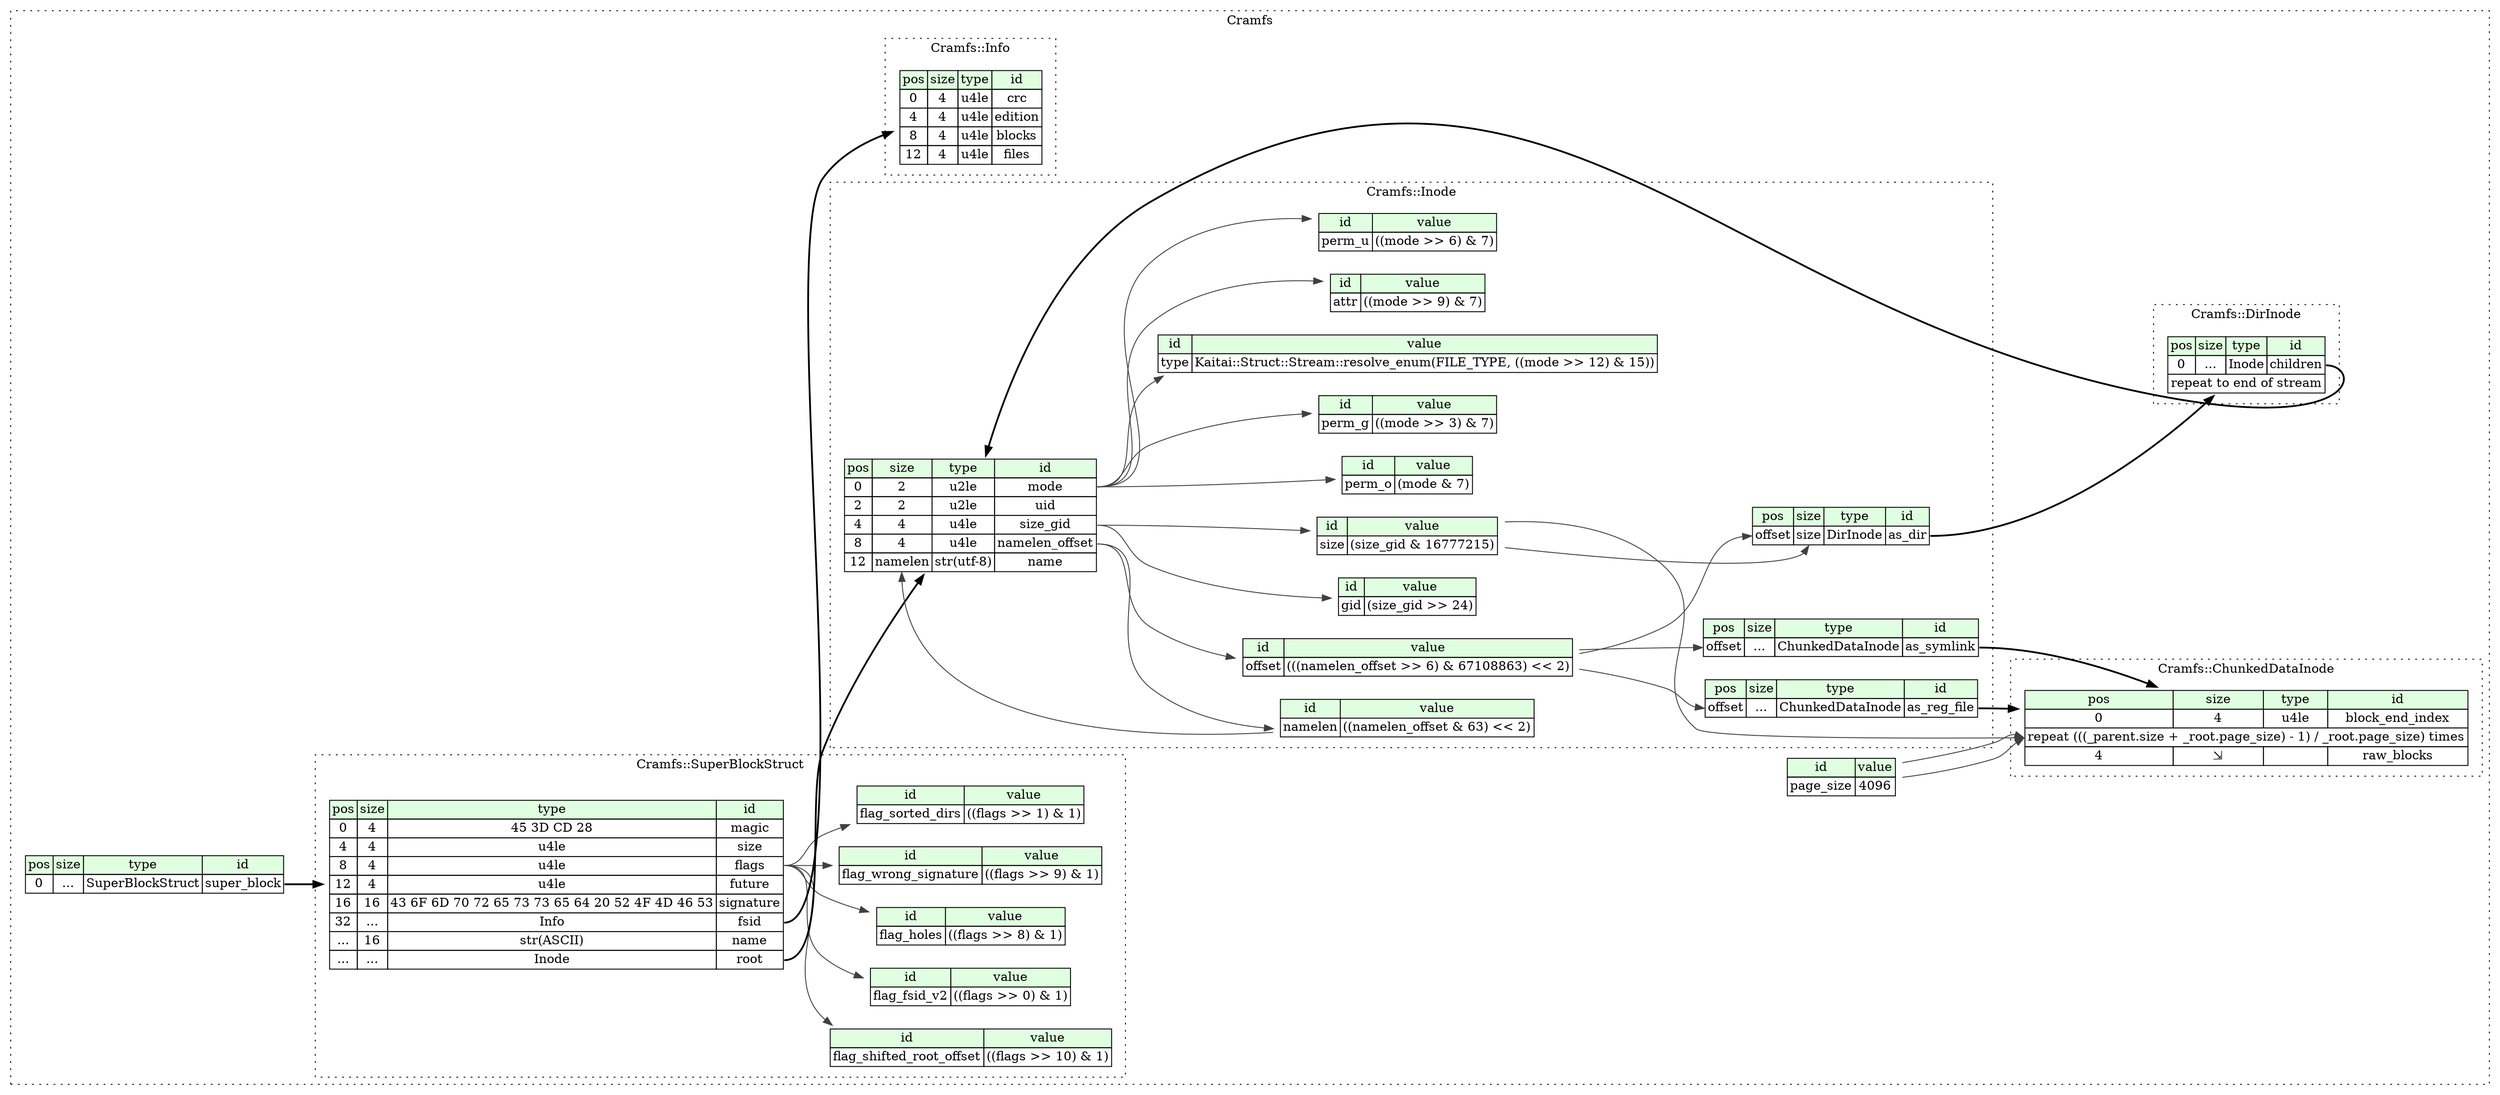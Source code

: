 digraph {
	rankdir=LR;
	node [shape=plaintext];
	subgraph cluster__cramfs {
		label="Cramfs";
		graph[style=dotted];

		cramfs__seq [label=<<TABLE BORDER="0" CELLBORDER="1" CELLSPACING="0">
			<TR><TD BGCOLOR="#E0FFE0">pos</TD><TD BGCOLOR="#E0FFE0">size</TD><TD BGCOLOR="#E0FFE0">type</TD><TD BGCOLOR="#E0FFE0">id</TD></TR>
			<TR><TD PORT="super_block_pos">0</TD><TD PORT="super_block_size">...</TD><TD>SuperBlockStruct</TD><TD PORT="super_block_type">super_block</TD></TR>
		</TABLE>>];
		cramfs__inst__page_size [label=<<TABLE BORDER="0" CELLBORDER="1" CELLSPACING="0">
			<TR><TD BGCOLOR="#E0FFE0">id</TD><TD BGCOLOR="#E0FFE0">value</TD></TR>
			<TR><TD>page_size</TD><TD>4096</TD></TR>
		</TABLE>>];
		subgraph cluster__super_block_struct {
			label="Cramfs::SuperBlockStruct";
			graph[style=dotted];

			super_block_struct__seq [label=<<TABLE BORDER="0" CELLBORDER="1" CELLSPACING="0">
				<TR><TD BGCOLOR="#E0FFE0">pos</TD><TD BGCOLOR="#E0FFE0">size</TD><TD BGCOLOR="#E0FFE0">type</TD><TD BGCOLOR="#E0FFE0">id</TD></TR>
				<TR><TD PORT="magic_pos">0</TD><TD PORT="magic_size">4</TD><TD>45 3D CD 28</TD><TD PORT="magic_type">magic</TD></TR>
				<TR><TD PORT="size_pos">4</TD><TD PORT="size_size">4</TD><TD>u4le</TD><TD PORT="size_type">size</TD></TR>
				<TR><TD PORT="flags_pos">8</TD><TD PORT="flags_size">4</TD><TD>u4le</TD><TD PORT="flags_type">flags</TD></TR>
				<TR><TD PORT="future_pos">12</TD><TD PORT="future_size">4</TD><TD>u4le</TD><TD PORT="future_type">future</TD></TR>
				<TR><TD PORT="signature_pos">16</TD><TD PORT="signature_size">16</TD><TD>43 6F 6D 70 72 65 73 73 65 64 20 52 4F 4D 46 53</TD><TD PORT="signature_type">signature</TD></TR>
				<TR><TD PORT="fsid_pos">32</TD><TD PORT="fsid_size">...</TD><TD>Info</TD><TD PORT="fsid_type">fsid</TD></TR>
				<TR><TD PORT="name_pos">...</TD><TD PORT="name_size">16</TD><TD>str(ASCII)</TD><TD PORT="name_type">name</TD></TR>
				<TR><TD PORT="root_pos">...</TD><TD PORT="root_size">...</TD><TD>Inode</TD><TD PORT="root_type">root</TD></TR>
			</TABLE>>];
			super_block_struct__inst__flag_fsid_v2 [label=<<TABLE BORDER="0" CELLBORDER="1" CELLSPACING="0">
				<TR><TD BGCOLOR="#E0FFE0">id</TD><TD BGCOLOR="#E0FFE0">value</TD></TR>
				<TR><TD>flag_fsid_v2</TD><TD>((flags &gt;&gt; 0) &amp; 1)</TD></TR>
			</TABLE>>];
			super_block_struct__inst__flag_holes [label=<<TABLE BORDER="0" CELLBORDER="1" CELLSPACING="0">
				<TR><TD BGCOLOR="#E0FFE0">id</TD><TD BGCOLOR="#E0FFE0">value</TD></TR>
				<TR><TD>flag_holes</TD><TD>((flags &gt;&gt; 8) &amp; 1)</TD></TR>
			</TABLE>>];
			super_block_struct__inst__flag_wrong_signature [label=<<TABLE BORDER="0" CELLBORDER="1" CELLSPACING="0">
				<TR><TD BGCOLOR="#E0FFE0">id</TD><TD BGCOLOR="#E0FFE0">value</TD></TR>
				<TR><TD>flag_wrong_signature</TD><TD>((flags &gt;&gt; 9) &amp; 1)</TD></TR>
			</TABLE>>];
			super_block_struct__inst__flag_sorted_dirs [label=<<TABLE BORDER="0" CELLBORDER="1" CELLSPACING="0">
				<TR><TD BGCOLOR="#E0FFE0">id</TD><TD BGCOLOR="#E0FFE0">value</TD></TR>
				<TR><TD>flag_sorted_dirs</TD><TD>((flags &gt;&gt; 1) &amp; 1)</TD></TR>
			</TABLE>>];
			super_block_struct__inst__flag_shifted_root_offset [label=<<TABLE BORDER="0" CELLBORDER="1" CELLSPACING="0">
				<TR><TD BGCOLOR="#E0FFE0">id</TD><TD BGCOLOR="#E0FFE0">value</TD></TR>
				<TR><TD>flag_shifted_root_offset</TD><TD>((flags &gt;&gt; 10) &amp; 1)</TD></TR>
			</TABLE>>];
		}
		subgraph cluster__chunked_data_inode {
			label="Cramfs::ChunkedDataInode";
			graph[style=dotted];

			chunked_data_inode__seq [label=<<TABLE BORDER="0" CELLBORDER="1" CELLSPACING="0">
				<TR><TD BGCOLOR="#E0FFE0">pos</TD><TD BGCOLOR="#E0FFE0">size</TD><TD BGCOLOR="#E0FFE0">type</TD><TD BGCOLOR="#E0FFE0">id</TD></TR>
				<TR><TD PORT="block_end_index_pos">0</TD><TD PORT="block_end_index_size">4</TD><TD>u4le</TD><TD PORT="block_end_index_type">block_end_index</TD></TR>
				<TR><TD COLSPAN="4" PORT="block_end_index__repeat">repeat (((_parent.size + _root.page_size) - 1) / _root.page_size) times</TD></TR>
				<TR><TD PORT="raw_blocks_pos">4</TD><TD PORT="raw_blocks_size">⇲</TD><TD></TD><TD PORT="raw_blocks_type">raw_blocks</TD></TR>
			</TABLE>>];
		}
		subgraph cluster__inode {
			label="Cramfs::Inode";
			graph[style=dotted];

			inode__seq [label=<<TABLE BORDER="0" CELLBORDER="1" CELLSPACING="0">
				<TR><TD BGCOLOR="#E0FFE0">pos</TD><TD BGCOLOR="#E0FFE0">size</TD><TD BGCOLOR="#E0FFE0">type</TD><TD BGCOLOR="#E0FFE0">id</TD></TR>
				<TR><TD PORT="mode_pos">0</TD><TD PORT="mode_size">2</TD><TD>u2le</TD><TD PORT="mode_type">mode</TD></TR>
				<TR><TD PORT="uid_pos">2</TD><TD PORT="uid_size">2</TD><TD>u2le</TD><TD PORT="uid_type">uid</TD></TR>
				<TR><TD PORT="size_gid_pos">4</TD><TD PORT="size_gid_size">4</TD><TD>u4le</TD><TD PORT="size_gid_type">size_gid</TD></TR>
				<TR><TD PORT="namelen_offset_pos">8</TD><TD PORT="namelen_offset_size">4</TD><TD>u4le</TD><TD PORT="namelen_offset_type">namelen_offset</TD></TR>
				<TR><TD PORT="name_pos">12</TD><TD PORT="name_size">namelen</TD><TD>str(utf-8)</TD><TD PORT="name_type">name</TD></TR>
			</TABLE>>];
			inode__inst__attr [label=<<TABLE BORDER="0" CELLBORDER="1" CELLSPACING="0">
				<TR><TD BGCOLOR="#E0FFE0">id</TD><TD BGCOLOR="#E0FFE0">value</TD></TR>
				<TR><TD>attr</TD><TD>((mode &gt;&gt; 9) &amp; 7)</TD></TR>
			</TABLE>>];
			inode__inst__as_reg_file [label=<<TABLE BORDER="0" CELLBORDER="1" CELLSPACING="0">
				<TR><TD BGCOLOR="#E0FFE0">pos</TD><TD BGCOLOR="#E0FFE0">size</TD><TD BGCOLOR="#E0FFE0">type</TD><TD BGCOLOR="#E0FFE0">id</TD></TR>
				<TR><TD PORT="as_reg_file_pos">offset</TD><TD PORT="as_reg_file_size">...</TD><TD>ChunkedDataInode</TD><TD PORT="as_reg_file_type">as_reg_file</TD></TR>
			</TABLE>>];
			inode__inst__perm_u [label=<<TABLE BORDER="0" CELLBORDER="1" CELLSPACING="0">
				<TR><TD BGCOLOR="#E0FFE0">id</TD><TD BGCOLOR="#E0FFE0">value</TD></TR>
				<TR><TD>perm_u</TD><TD>((mode &gt;&gt; 6) &amp; 7)</TD></TR>
			</TABLE>>];
			inode__inst__as_symlink [label=<<TABLE BORDER="0" CELLBORDER="1" CELLSPACING="0">
				<TR><TD BGCOLOR="#E0FFE0">pos</TD><TD BGCOLOR="#E0FFE0">size</TD><TD BGCOLOR="#E0FFE0">type</TD><TD BGCOLOR="#E0FFE0">id</TD></TR>
				<TR><TD PORT="as_symlink_pos">offset</TD><TD PORT="as_symlink_size">...</TD><TD>ChunkedDataInode</TD><TD PORT="as_symlink_type">as_symlink</TD></TR>
			</TABLE>>];
			inode__inst__perm_o [label=<<TABLE BORDER="0" CELLBORDER="1" CELLSPACING="0">
				<TR><TD BGCOLOR="#E0FFE0">id</TD><TD BGCOLOR="#E0FFE0">value</TD></TR>
				<TR><TD>perm_o</TD><TD>(mode &amp; 7)</TD></TR>
			</TABLE>>];
			inode__inst__size [label=<<TABLE BORDER="0" CELLBORDER="1" CELLSPACING="0">
				<TR><TD BGCOLOR="#E0FFE0">id</TD><TD BGCOLOR="#E0FFE0">value</TD></TR>
				<TR><TD>size</TD><TD>(size_gid &amp; 16777215)</TD></TR>
			</TABLE>>];
			inode__inst__gid [label=<<TABLE BORDER="0" CELLBORDER="1" CELLSPACING="0">
				<TR><TD BGCOLOR="#E0FFE0">id</TD><TD BGCOLOR="#E0FFE0">value</TD></TR>
				<TR><TD>gid</TD><TD>(size_gid &gt;&gt; 24)</TD></TR>
			</TABLE>>];
			inode__inst__perm_g [label=<<TABLE BORDER="0" CELLBORDER="1" CELLSPACING="0">
				<TR><TD BGCOLOR="#E0FFE0">id</TD><TD BGCOLOR="#E0FFE0">value</TD></TR>
				<TR><TD>perm_g</TD><TD>((mode &gt;&gt; 3) &amp; 7)</TD></TR>
			</TABLE>>];
			inode__inst__namelen [label=<<TABLE BORDER="0" CELLBORDER="1" CELLSPACING="0">
				<TR><TD BGCOLOR="#E0FFE0">id</TD><TD BGCOLOR="#E0FFE0">value</TD></TR>
				<TR><TD>namelen</TD><TD>((namelen_offset &amp; 63) &lt;&lt; 2)</TD></TR>
			</TABLE>>];
			inode__inst__as_dir [label=<<TABLE BORDER="0" CELLBORDER="1" CELLSPACING="0">
				<TR><TD BGCOLOR="#E0FFE0">pos</TD><TD BGCOLOR="#E0FFE0">size</TD><TD BGCOLOR="#E0FFE0">type</TD><TD BGCOLOR="#E0FFE0">id</TD></TR>
				<TR><TD PORT="as_dir_pos">offset</TD><TD PORT="as_dir_size">size</TD><TD>DirInode</TD><TD PORT="as_dir_type">as_dir</TD></TR>
			</TABLE>>];
			inode__inst__type [label=<<TABLE BORDER="0" CELLBORDER="1" CELLSPACING="0">
				<TR><TD BGCOLOR="#E0FFE0">id</TD><TD BGCOLOR="#E0FFE0">value</TD></TR>
				<TR><TD>type</TD><TD>Kaitai::Struct::Stream::resolve_enum(FILE_TYPE, ((mode &gt;&gt; 12) &amp; 15))</TD></TR>
			</TABLE>>];
			inode__inst__offset [label=<<TABLE BORDER="0" CELLBORDER="1" CELLSPACING="0">
				<TR><TD BGCOLOR="#E0FFE0">id</TD><TD BGCOLOR="#E0FFE0">value</TD></TR>
				<TR><TD>offset</TD><TD>(((namelen_offset &gt;&gt; 6) &amp; 67108863) &lt;&lt; 2)</TD></TR>
			</TABLE>>];
		}
		subgraph cluster__dir_inode {
			label="Cramfs::DirInode";
			graph[style=dotted];

			dir_inode__seq [label=<<TABLE BORDER="0" CELLBORDER="1" CELLSPACING="0">
				<TR><TD BGCOLOR="#E0FFE0">pos</TD><TD BGCOLOR="#E0FFE0">size</TD><TD BGCOLOR="#E0FFE0">type</TD><TD BGCOLOR="#E0FFE0">id</TD></TR>
				<TR><TD PORT="children_pos">0</TD><TD PORT="children_size">...</TD><TD>Inode</TD><TD PORT="children_type">children</TD></TR>
				<TR><TD COLSPAN="4" PORT="children__repeat">repeat to end of stream</TD></TR>
			</TABLE>>];
		}
		subgraph cluster__info {
			label="Cramfs::Info";
			graph[style=dotted];

			info__seq [label=<<TABLE BORDER="0" CELLBORDER="1" CELLSPACING="0">
				<TR><TD BGCOLOR="#E0FFE0">pos</TD><TD BGCOLOR="#E0FFE0">size</TD><TD BGCOLOR="#E0FFE0">type</TD><TD BGCOLOR="#E0FFE0">id</TD></TR>
				<TR><TD PORT="crc_pos">0</TD><TD PORT="crc_size">4</TD><TD>u4le</TD><TD PORT="crc_type">crc</TD></TR>
				<TR><TD PORT="edition_pos">4</TD><TD PORT="edition_size">4</TD><TD>u4le</TD><TD PORT="edition_type">edition</TD></TR>
				<TR><TD PORT="blocks_pos">8</TD><TD PORT="blocks_size">4</TD><TD>u4le</TD><TD PORT="blocks_type">blocks</TD></TR>
				<TR><TD PORT="files_pos">12</TD><TD PORT="files_size">4</TD><TD>u4le</TD><TD PORT="files_type">files</TD></TR>
			</TABLE>>];
		}
	}
	cramfs__seq:super_block_type -> super_block_struct__seq [style=bold];
	super_block_struct__seq:fsid_type -> info__seq [style=bold];
	super_block_struct__seq:root_type -> inode__seq [style=bold];
	super_block_struct__seq:flags_type -> super_block_struct__inst__flag_fsid_v2 [color="#404040"];
	super_block_struct__seq:flags_type -> super_block_struct__inst__flag_holes [color="#404040"];
	super_block_struct__seq:flags_type -> super_block_struct__inst__flag_wrong_signature [color="#404040"];
	super_block_struct__seq:flags_type -> super_block_struct__inst__flag_sorted_dirs [color="#404040"];
	super_block_struct__seq:flags_type -> super_block_struct__inst__flag_shifted_root_offset [color="#404040"];
	inode__inst__size:size_type -> chunked_data_inode__seq:block_end_index__repeat [color="#404040"];
	cramfs__inst__page_size:page_size_type -> chunked_data_inode__seq:block_end_index__repeat [color="#404040"];
	cramfs__inst__page_size:page_size_type -> chunked_data_inode__seq:block_end_index__repeat [color="#404040"];
	inode__inst__namelen:namelen_type -> inode__seq:name_size [color="#404040"];
	inode__seq:mode_type -> inode__inst__attr [color="#404040"];
	inode__inst__offset:offset_type -> inode__inst__as_reg_file:as_reg_file_pos [color="#404040"];
	inode__inst__as_reg_file:as_reg_file_type -> chunked_data_inode__seq [style=bold];
	inode__seq:mode_type -> inode__inst__perm_u [color="#404040"];
	inode__inst__offset:offset_type -> inode__inst__as_symlink:as_symlink_pos [color="#404040"];
	inode__inst__as_symlink:as_symlink_type -> chunked_data_inode__seq [style=bold];
	inode__seq:mode_type -> inode__inst__perm_o [color="#404040"];
	inode__seq:size_gid_type -> inode__inst__size [color="#404040"];
	inode__seq:size_gid_type -> inode__inst__gid [color="#404040"];
	inode__seq:mode_type -> inode__inst__perm_g [color="#404040"];
	inode__seq:namelen_offset_type -> inode__inst__namelen [color="#404040"];
	inode__inst__offset:offset_type -> inode__inst__as_dir:as_dir_pos [color="#404040"];
	inode__inst__size:size_type -> inode__inst__as_dir:as_dir_size [color="#404040"];
	inode__inst__as_dir:as_dir_type -> dir_inode__seq [style=bold];
	inode__seq:mode_type -> inode__inst__type [color="#404040"];
	inode__seq:namelen_offset_type -> inode__inst__offset [color="#404040"];
	dir_inode__seq:children_type -> inode__seq [style=bold];
}
